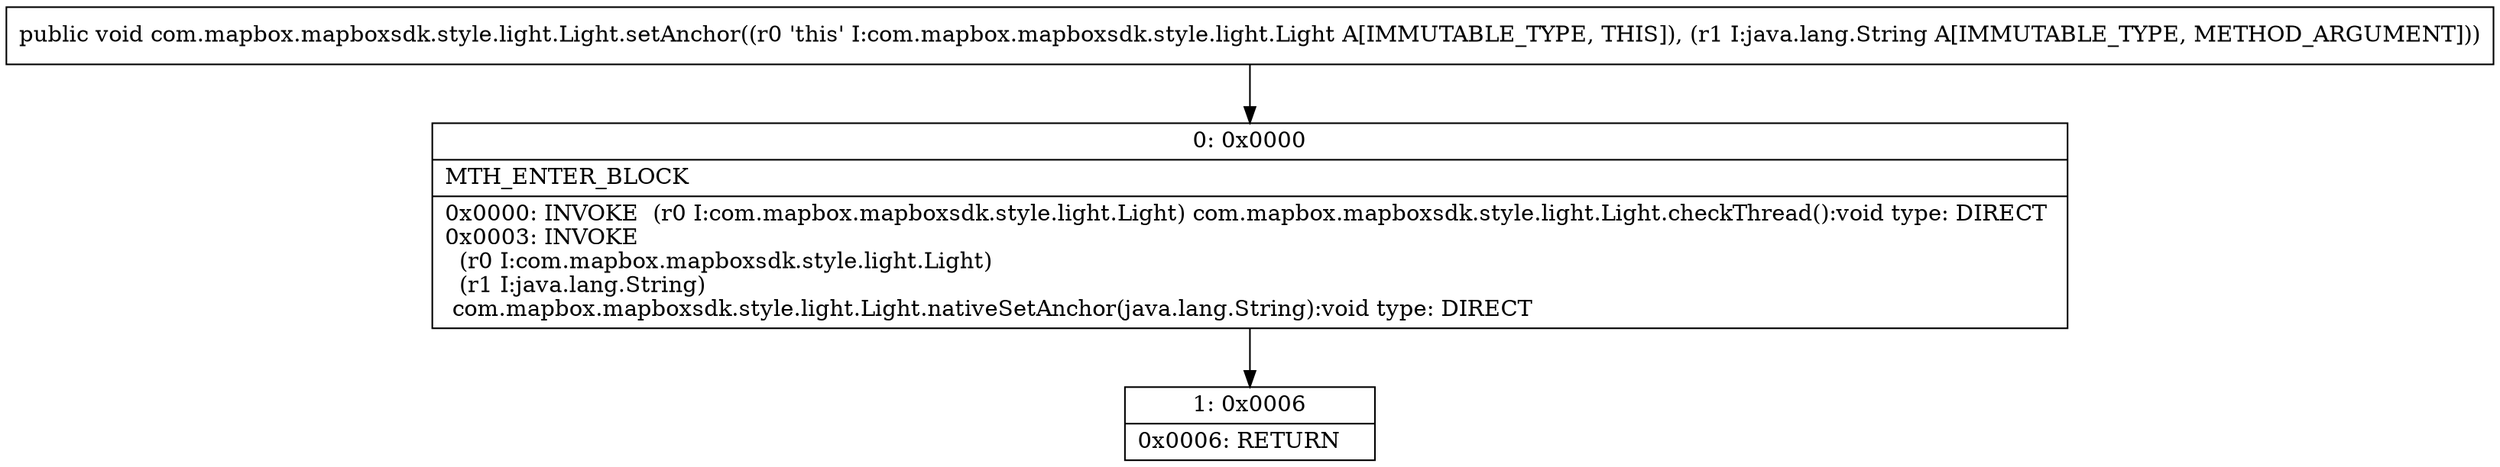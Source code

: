 digraph "CFG forcom.mapbox.mapboxsdk.style.light.Light.setAnchor(Ljava\/lang\/String;)V" {
Node_0 [shape=record,label="{0\:\ 0x0000|MTH_ENTER_BLOCK\l|0x0000: INVOKE  (r0 I:com.mapbox.mapboxsdk.style.light.Light) com.mapbox.mapboxsdk.style.light.Light.checkThread():void type: DIRECT \l0x0003: INVOKE  \l  (r0 I:com.mapbox.mapboxsdk.style.light.Light)\l  (r1 I:java.lang.String)\l com.mapbox.mapboxsdk.style.light.Light.nativeSetAnchor(java.lang.String):void type: DIRECT \l}"];
Node_1 [shape=record,label="{1\:\ 0x0006|0x0006: RETURN   \l}"];
MethodNode[shape=record,label="{public void com.mapbox.mapboxsdk.style.light.Light.setAnchor((r0 'this' I:com.mapbox.mapboxsdk.style.light.Light A[IMMUTABLE_TYPE, THIS]), (r1 I:java.lang.String A[IMMUTABLE_TYPE, METHOD_ARGUMENT])) }"];
MethodNode -> Node_0;
Node_0 -> Node_1;
}

